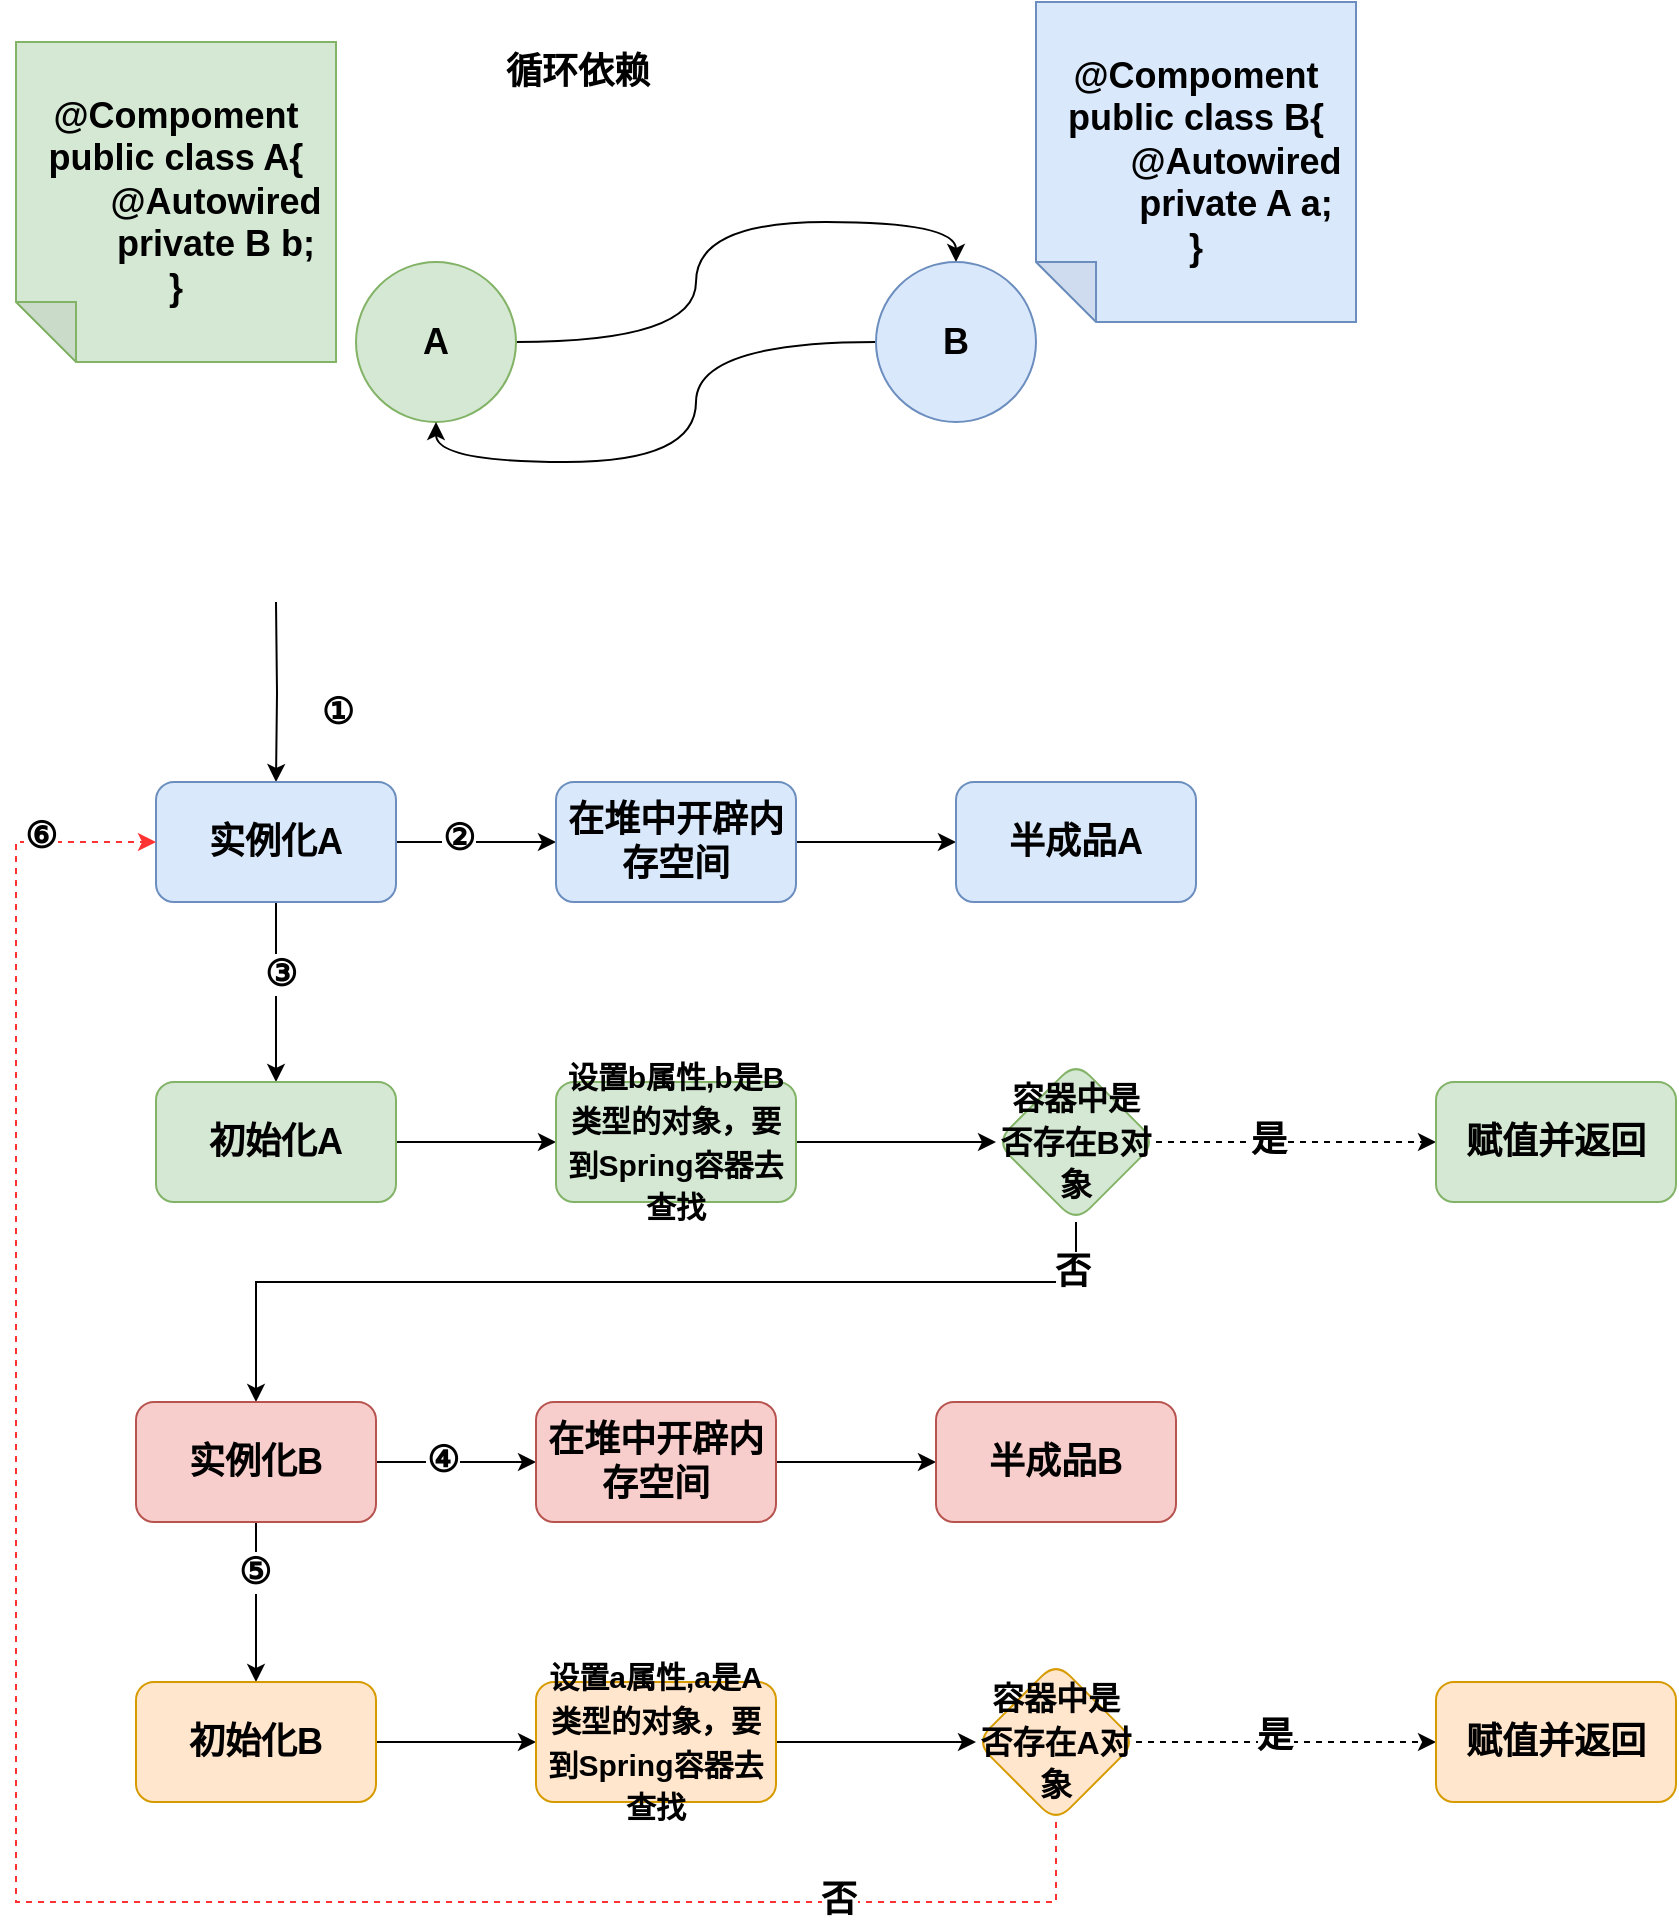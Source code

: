 <mxfile version="28.2.5" pages="2">
  <diagram name="Spring循环依赖" id="0x529ET4NE5DzibJDSWY">
    <mxGraphModel dx="1434" dy="540" grid="1" gridSize="10" guides="1" tooltips="1" connect="1" arrows="1" fold="1" page="0" pageScale="1" pageWidth="1654" pageHeight="2336" math="0" shadow="0">
      <root>
        <mxCell id="0" />
        <mxCell id="1" parent="0" />
        <mxCell id="7eGFCxAviJLLNRZ744zi-5" style="edgeStyle=orthogonalEdgeStyle;rounded=0;orthogonalLoop=1;jettySize=auto;html=1;entryX=0.5;entryY=0;entryDx=0;entryDy=0;curved=1;fontSize=18;fontStyle=1" parent="1" source="7eGFCxAviJLLNRZ744zi-1" target="7eGFCxAviJLLNRZ744zi-2" edge="1">
          <mxGeometry relative="1" as="geometry" />
        </mxCell>
        <mxCell id="7eGFCxAviJLLNRZ744zi-1" value="&lt;span style=&quot;font-size: 18px;&quot;&gt;A&lt;/span&gt;" style="ellipse;whiteSpace=wrap;html=1;aspect=fixed;fillColor=#d5e8d4;strokeColor=#82b366;fontSize=18;fontStyle=1" parent="1" vertex="1">
          <mxGeometry x="150" y="160" width="80" height="80" as="geometry" />
        </mxCell>
        <mxCell id="7eGFCxAviJLLNRZ744zi-6" style="edgeStyle=orthogonalEdgeStyle;rounded=0;orthogonalLoop=1;jettySize=auto;html=1;entryX=0.5;entryY=1;entryDx=0;entryDy=0;curved=1;fontSize=18;fontStyle=1" parent="1" source="7eGFCxAviJLLNRZ744zi-2" target="7eGFCxAviJLLNRZ744zi-1" edge="1">
          <mxGeometry relative="1" as="geometry" />
        </mxCell>
        <mxCell id="7eGFCxAviJLLNRZ744zi-2" value="B" style="ellipse;whiteSpace=wrap;html=1;aspect=fixed;fillColor=#dae8fc;strokeColor=#6c8ebf;fontSize=18;fontStyle=1" parent="1" vertex="1">
          <mxGeometry x="410" y="160" width="80" height="80" as="geometry" />
        </mxCell>
        <mxCell id="7eGFCxAviJLLNRZ744zi-9" value="&lt;div style=&quot;font-size: 18px;&quot;&gt;&lt;span style=&quot;background-color: initial; font-size: 18px;&quot;&gt;&lt;font style=&quot;font-size: 18px;&quot;&gt;@Compoment&lt;/font&gt;&lt;/span&gt;&lt;br style=&quot;font-size: 18px;&quot;&gt;&lt;/div&gt;&lt;div style=&quot;font-size: 18px;&quot;&gt;&lt;span style=&quot;font-size: 18px;&quot;&gt;&lt;font style=&quot;font-size: 18px;&quot;&gt;public class A{&lt;/font&gt;&lt;/span&gt;&lt;/div&gt;&lt;div style=&quot;font-size: 18px;&quot;&gt;&lt;span style=&quot;font-size: 18px;&quot;&gt;&lt;font style=&quot;font-size: 18px;&quot;&gt;&lt;span style=&quot;white-space: pre; font-size: 18px;&quot;&gt;&#x9;&lt;/span&gt;@Autowired&lt;/font&gt;&lt;/span&gt;&lt;/div&gt;&lt;div style=&quot;font-size: 18px;&quot;&gt;&lt;span style=&quot;background-color: initial; font-size: 18px;&quot;&gt;&lt;font style=&quot;font-size: 18px;&quot;&gt;&lt;span style=&quot;white-space: pre; font-size: 18px;&quot;&gt;&#x9;&lt;/span&gt;private B b;&lt;/font&gt;&lt;/span&gt;&lt;br style=&quot;font-size: 18px;&quot;&gt;&lt;/div&gt;&lt;div style=&quot;font-size: 18px;&quot;&gt;&lt;span style=&quot;background-color: initial; font-size: 18px;&quot;&gt;&lt;font style=&quot;font-size: 18px;&quot;&gt;}&lt;/font&gt;&lt;/span&gt;&lt;br style=&quot;font-size: 18px;&quot;&gt;&lt;/div&gt;" style="shape=note;whiteSpace=wrap;html=1;backgroundOutline=1;darkOpacity=0.05;fillColor=#d5e8d4;strokeColor=#82b366;direction=west;fontSize=18;fontStyle=1" parent="1" vertex="1">
          <mxGeometry x="-20" y="50" width="160" height="160" as="geometry" />
        </mxCell>
        <mxCell id="7eGFCxAviJLLNRZ744zi-10" value="&lt;div style=&quot;font-size: 18px;&quot;&gt;&lt;span style=&quot;background-color: initial; font-size: 18px;&quot;&gt;&lt;font style=&quot;font-size: 18px;&quot;&gt;@Compoment&lt;/font&gt;&lt;/span&gt;&lt;br style=&quot;font-size: 18px;&quot;&gt;&lt;/div&gt;&lt;div style=&quot;font-size: 18px;&quot;&gt;&lt;span style=&quot;font-size: 18px;&quot;&gt;&lt;font style=&quot;font-size: 18px;&quot;&gt;public class B{&lt;/font&gt;&lt;/span&gt;&lt;/div&gt;&lt;div style=&quot;font-size: 18px;&quot;&gt;&lt;span style=&quot;font-size: 18px;&quot;&gt;&lt;font style=&quot;font-size: 18px;&quot;&gt;&lt;span style=&quot;white-space: pre; font-size: 18px;&quot;&gt;&#x9;&lt;/span&gt;@Autowired&lt;/font&gt;&lt;/span&gt;&lt;/div&gt;&lt;div style=&quot;font-size: 18px;&quot;&gt;&lt;span style=&quot;background-color: initial; font-size: 18px;&quot;&gt;&lt;font style=&quot;font-size: 18px;&quot;&gt;&lt;span style=&quot;white-space: pre; font-size: 18px;&quot;&gt;&#x9;&lt;/span&gt;private A a;&lt;/font&gt;&lt;/span&gt;&lt;br style=&quot;font-size: 18px;&quot;&gt;&lt;/div&gt;&lt;div style=&quot;font-size: 18px;&quot;&gt;&lt;span style=&quot;background-color: initial; font-size: 18px;&quot;&gt;&lt;font style=&quot;font-size: 18px;&quot;&gt;}&lt;/font&gt;&lt;/span&gt;&lt;br style=&quot;font-size: 18px;&quot;&gt;&lt;/div&gt;" style="shape=note;whiteSpace=wrap;html=1;backgroundOutline=1;darkOpacity=0.05;fillColor=#dae8fc;strokeColor=#6c8ebf;direction=west;fontSize=18;fontStyle=1" parent="1" vertex="1">
          <mxGeometry x="490" y="30" width="160" height="160" as="geometry" />
        </mxCell>
        <mxCell id="7eGFCxAviJLLNRZ744zi-11" value="&lt;span style=&quot;font-size: 18px;&quot;&gt;&lt;font style=&quot;font-size: 18px;&quot;&gt;循环依赖&lt;/font&gt;&lt;/span&gt;" style="text;html=1;align=center;verticalAlign=middle;whiteSpace=wrap;rounded=0;fontSize=18;fontStyle=1" parent="1" vertex="1">
          <mxGeometry x="210" y="50" width="102" height="30" as="geometry" />
        </mxCell>
        <mxCell id="7eGFCxAviJLLNRZ744zi-16" value="" style="edgeStyle=orthogonalEdgeStyle;rounded=0;orthogonalLoop=1;jettySize=auto;html=1;fontSize=18;fontStyle=1" parent="1" source="7eGFCxAviJLLNRZ744zi-13" target="7eGFCxAviJLLNRZ744zi-15" edge="1">
          <mxGeometry relative="1" as="geometry" />
        </mxCell>
        <mxCell id="7eGFCxAviJLLNRZ744zi-48" value="②" style="edgeLabel;html=1;align=center;verticalAlign=middle;resizable=0;points=[];fontSize=18;fontStyle=1" parent="7eGFCxAviJLLNRZ744zi-16" vertex="1" connectable="0">
          <mxGeometry x="-0.23" y="2" relative="1" as="geometry">
            <mxPoint as="offset" />
          </mxGeometry>
        </mxCell>
        <mxCell id="7eGFCxAviJLLNRZ744zi-46" style="edgeStyle=orthogonalEdgeStyle;rounded=0;orthogonalLoop=1;jettySize=auto;html=1;fontSize=18;fontStyle=1" parent="1" target="7eGFCxAviJLLNRZ744zi-13" edge="1">
          <mxGeometry relative="1" as="geometry">
            <mxPoint x="110" y="330" as="sourcePoint" />
          </mxGeometry>
        </mxCell>
        <mxCell id="7eGFCxAviJLLNRZ744zi-50" style="edgeStyle=orthogonalEdgeStyle;rounded=0;orthogonalLoop=1;jettySize=auto;html=1;entryX=0.5;entryY=0;entryDx=0;entryDy=0;fontSize=18;fontStyle=1" parent="1" source="7eGFCxAviJLLNRZ744zi-13" target="7eGFCxAviJLLNRZ744zi-19" edge="1">
          <mxGeometry relative="1" as="geometry" />
        </mxCell>
        <mxCell id="7eGFCxAviJLLNRZ744zi-51" value="③" style="edgeLabel;html=1;align=center;verticalAlign=middle;resizable=0;points=[];fontSize=18;fontStyle=1" parent="7eGFCxAviJLLNRZ744zi-50" vertex="1" connectable="0">
          <mxGeometry x="-0.204" y="2" relative="1" as="geometry">
            <mxPoint as="offset" />
          </mxGeometry>
        </mxCell>
        <mxCell id="7eGFCxAviJLLNRZ744zi-13" value="实例化A" style="rounded=1;whiteSpace=wrap;html=1;fillColor=#dae8fc;strokeColor=#6c8ebf;fontSize=18;fontStyle=1" parent="1" vertex="1">
          <mxGeometry x="50" y="420" width="120" height="60" as="geometry" />
        </mxCell>
        <mxCell id="7eGFCxAviJLLNRZ744zi-18" value="" style="edgeStyle=orthogonalEdgeStyle;rounded=0;orthogonalLoop=1;jettySize=auto;html=1;fontSize=18;fontStyle=1" parent="1" source="7eGFCxAviJLLNRZ744zi-15" target="7eGFCxAviJLLNRZ744zi-17" edge="1">
          <mxGeometry relative="1" as="geometry" />
        </mxCell>
        <mxCell id="7eGFCxAviJLLNRZ744zi-15" value="在堆中开辟内存空间" style="rounded=1;whiteSpace=wrap;html=1;fillColor=#dae8fc;strokeColor=#6c8ebf;fontSize=18;fontStyle=1" parent="1" vertex="1">
          <mxGeometry x="250" y="420" width="120" height="60" as="geometry" />
        </mxCell>
        <mxCell id="7eGFCxAviJLLNRZ744zi-17" value="半成品A" style="rounded=1;whiteSpace=wrap;html=1;fillColor=#dae8fc;strokeColor=#6c8ebf;fontSize=18;fontStyle=1" parent="1" vertex="1">
          <mxGeometry x="450" y="420" width="120" height="60" as="geometry" />
        </mxCell>
        <mxCell id="7eGFCxAviJLLNRZ744zi-21" value="" style="edgeStyle=orthogonalEdgeStyle;rounded=0;orthogonalLoop=1;jettySize=auto;html=1;fontSize=18;fontStyle=1" parent="1" source="7eGFCxAviJLLNRZ744zi-19" target="7eGFCxAviJLLNRZ744zi-20" edge="1">
          <mxGeometry relative="1" as="geometry" />
        </mxCell>
        <mxCell id="7eGFCxAviJLLNRZ744zi-19" value="初始化A" style="rounded=1;whiteSpace=wrap;html=1;fillColor=#d5e8d4;strokeColor=#82b366;fontSize=18;fontStyle=1" parent="1" vertex="1">
          <mxGeometry x="50" y="570" width="120" height="60" as="geometry" />
        </mxCell>
        <mxCell id="7eGFCxAviJLLNRZ744zi-23" value="" style="edgeStyle=orthogonalEdgeStyle;rounded=0;orthogonalLoop=1;jettySize=auto;html=1;fontSize=18;fontStyle=1" parent="1" source="7eGFCxAviJLLNRZ744zi-20" target="7eGFCxAviJLLNRZ744zi-22" edge="1">
          <mxGeometry relative="1" as="geometry" />
        </mxCell>
        <mxCell id="7eGFCxAviJLLNRZ744zi-20" value="&lt;font style=&quot;font-size: 15px;&quot;&gt;设置b属性,b是B类型的对象，要到Spring容器去查找&lt;/font&gt;" style="rounded=1;whiteSpace=wrap;html=1;fillColor=#d5e8d4;strokeColor=#82b366;fontSize=18;fontStyle=1" parent="1" vertex="1">
          <mxGeometry x="250" y="570" width="120" height="60" as="geometry" />
        </mxCell>
        <mxCell id="7eGFCxAviJLLNRZ744zi-25" value="" style="edgeStyle=orthogonalEdgeStyle;rounded=0;orthogonalLoop=1;jettySize=auto;html=1;fontSize=18;fontStyle=1;dashed=1;" parent="1" source="7eGFCxAviJLLNRZ744zi-22" target="7eGFCxAviJLLNRZ744zi-24" edge="1">
          <mxGeometry relative="1" as="geometry" />
        </mxCell>
        <mxCell id="7eGFCxAviJLLNRZ744zi-36" value="是" style="edgeLabel;html=1;align=center;verticalAlign=middle;resizable=0;points=[];fontSize=18;fontStyle=1" parent="7eGFCxAviJLLNRZ744zi-25" vertex="1" connectable="0">
          <mxGeometry x="-0.2" y="1" relative="1" as="geometry">
            <mxPoint as="offset" />
          </mxGeometry>
        </mxCell>
        <mxCell id="7eGFCxAviJLLNRZ744zi-37" style="edgeStyle=orthogonalEdgeStyle;rounded=0;orthogonalLoop=1;jettySize=auto;html=1;fontSize=18;fontStyle=1" parent="1" source="7eGFCxAviJLLNRZ744zi-22" target="7eGFCxAviJLLNRZ744zi-26" edge="1">
          <mxGeometry relative="1" as="geometry">
            <Array as="points">
              <mxPoint x="510" y="670" />
              <mxPoint x="100" y="670" />
            </Array>
          </mxGeometry>
        </mxCell>
        <mxCell id="7eGFCxAviJLLNRZ744zi-38" value="否" style="edgeLabel;html=1;align=center;verticalAlign=middle;resizable=0;points=[];fontSize=18;fontStyle=1" parent="7eGFCxAviJLLNRZ744zi-37" vertex="1" connectable="0">
          <mxGeometry x="-0.899" y="-2" relative="1" as="geometry">
            <mxPoint as="offset" />
          </mxGeometry>
        </mxCell>
        <mxCell id="7eGFCxAviJLLNRZ744zi-22" value="&lt;font style=&quot;font-size: 16px;&quot;&gt;容器中是否存在B对象&lt;/font&gt;" style="rhombus;whiteSpace=wrap;html=1;fillColor=#d5e8d4;strokeColor=#82b366;rounded=1;fontSize=18;fontStyle=1" parent="1" vertex="1">
          <mxGeometry x="470" y="560" width="80" height="80" as="geometry" />
        </mxCell>
        <mxCell id="7eGFCxAviJLLNRZ744zi-24" value="赋值并返回" style="whiteSpace=wrap;html=1;fillColor=#d5e8d4;strokeColor=#82b366;rounded=1;fontSize=18;fontStyle=1" parent="1" vertex="1">
          <mxGeometry x="690" y="570" width="120" height="60" as="geometry" />
        </mxCell>
        <mxCell id="7eGFCxAviJLLNRZ744zi-28" value="" style="edgeStyle=orthogonalEdgeStyle;rounded=0;orthogonalLoop=1;jettySize=auto;html=1;fontSize=18;fontStyle=1" parent="1" source="7eGFCxAviJLLNRZ744zi-26" target="7eGFCxAviJLLNRZ744zi-27" edge="1">
          <mxGeometry relative="1" as="geometry" />
        </mxCell>
        <mxCell id="7eGFCxAviJLLNRZ744zi-52" value="④" style="edgeLabel;html=1;align=center;verticalAlign=middle;resizable=0;points=[];fontSize=18;fontStyle=1" parent="7eGFCxAviJLLNRZ744zi-28" vertex="1" connectable="0">
          <mxGeometry x="-0.18" y="1" relative="1" as="geometry">
            <mxPoint as="offset" />
          </mxGeometry>
        </mxCell>
        <mxCell id="7eGFCxAviJLLNRZ744zi-53" style="edgeStyle=orthogonalEdgeStyle;rounded=0;orthogonalLoop=1;jettySize=auto;html=1;" parent="1" source="7eGFCxAviJLLNRZ744zi-26" target="7eGFCxAviJLLNRZ744zi-31" edge="1">
          <mxGeometry relative="1" as="geometry" />
        </mxCell>
        <mxCell id="7eGFCxAviJLLNRZ744zi-54" value="⑤" style="edgeLabel;html=1;align=center;verticalAlign=middle;resizable=0;points=[];fontStyle=1;fontSize=18;" parent="7eGFCxAviJLLNRZ744zi-53" vertex="1" connectable="0">
          <mxGeometry x="-0.38" y="-1" relative="1" as="geometry">
            <mxPoint as="offset" />
          </mxGeometry>
        </mxCell>
        <mxCell id="7eGFCxAviJLLNRZ744zi-26" value="实例化B" style="rounded=1;whiteSpace=wrap;html=1;fillColor=#f8cecc;strokeColor=#b85450;fontSize=18;fontStyle=1" parent="1" vertex="1">
          <mxGeometry x="40" y="730" width="120" height="60" as="geometry" />
        </mxCell>
        <mxCell id="7eGFCxAviJLLNRZ744zi-30" value="" style="edgeStyle=orthogonalEdgeStyle;rounded=0;orthogonalLoop=1;jettySize=auto;html=1;fontSize=18;fontStyle=1" parent="1" source="7eGFCxAviJLLNRZ744zi-27" target="7eGFCxAviJLLNRZ744zi-29" edge="1">
          <mxGeometry relative="1" as="geometry" />
        </mxCell>
        <mxCell id="7eGFCxAviJLLNRZ744zi-27" value="在堆中开辟内存空间" style="rounded=1;whiteSpace=wrap;html=1;fillColor=#f8cecc;strokeColor=#b85450;fontSize=18;fontStyle=1" parent="1" vertex="1">
          <mxGeometry x="240" y="730" width="120" height="60" as="geometry" />
        </mxCell>
        <mxCell id="7eGFCxAviJLLNRZ744zi-29" value="半成品B" style="rounded=1;whiteSpace=wrap;html=1;fillColor=#f8cecc;strokeColor=#b85450;fontSize=18;fontStyle=1" parent="1" vertex="1">
          <mxGeometry x="440" y="730" width="120" height="60" as="geometry" />
        </mxCell>
        <mxCell id="7eGFCxAviJLLNRZ744zi-33" value="" style="edgeStyle=orthogonalEdgeStyle;rounded=0;orthogonalLoop=1;jettySize=auto;html=1;fontSize=18;fontStyle=1" parent="1" source="7eGFCxAviJLLNRZ744zi-31" target="7eGFCxAviJLLNRZ744zi-32" edge="1">
          <mxGeometry relative="1" as="geometry" />
        </mxCell>
        <mxCell id="7eGFCxAviJLLNRZ744zi-31" value="初始化B" style="rounded=1;whiteSpace=wrap;html=1;fillColor=#ffe6cc;strokeColor=#d79b00;fontSize=18;fontStyle=1" parent="1" vertex="1">
          <mxGeometry x="40" y="870" width="120" height="60" as="geometry" />
        </mxCell>
        <mxCell id="7eGFCxAviJLLNRZ744zi-35" value="" style="edgeStyle=orthogonalEdgeStyle;rounded=0;orthogonalLoop=1;jettySize=auto;html=1;fontSize=18;fontStyle=1" parent="1" source="7eGFCxAviJLLNRZ744zi-32" target="7eGFCxAviJLLNRZ744zi-34" edge="1">
          <mxGeometry relative="1" as="geometry" />
        </mxCell>
        <mxCell id="7eGFCxAviJLLNRZ744zi-32" value="&lt;font style=&quot;font-size: 15px;&quot;&gt;设置a属性,a是A类型的对象，要到Spring容器去查找&lt;/font&gt;" style="rounded=1;whiteSpace=wrap;html=1;fillColor=#ffe6cc;strokeColor=#d79b00;fontSize=18;fontStyle=1" parent="1" vertex="1">
          <mxGeometry x="240" y="870" width="120" height="60" as="geometry" />
        </mxCell>
        <mxCell id="7eGFCxAviJLLNRZ744zi-40" value="" style="edgeStyle=orthogonalEdgeStyle;rounded=0;orthogonalLoop=1;jettySize=auto;html=1;fontSize=18;fontStyle=1;dashed=1;" parent="1" source="7eGFCxAviJLLNRZ744zi-34" target="7eGFCxAviJLLNRZ744zi-39" edge="1">
          <mxGeometry relative="1" as="geometry" />
        </mxCell>
        <mxCell id="7eGFCxAviJLLNRZ744zi-41" value="是" style="edgeLabel;html=1;align=center;verticalAlign=middle;resizable=0;points=[];fontSize=18;fontStyle=1" parent="7eGFCxAviJLLNRZ744zi-40" vertex="1" connectable="0">
          <mxGeometry x="-0.089" y="3" relative="1" as="geometry">
            <mxPoint as="offset" />
          </mxGeometry>
        </mxCell>
        <mxCell id="7eGFCxAviJLLNRZ744zi-44" style="edgeStyle=orthogonalEdgeStyle;rounded=0;orthogonalLoop=1;jettySize=auto;html=1;entryX=0;entryY=0.5;entryDx=0;entryDy=0;exitX=0.5;exitY=1;exitDx=0;exitDy=0;fontSize=18;fontStyle=1;dashed=1;strokeColor=#FF3333;" parent="1" source="7eGFCxAviJLLNRZ744zi-34" target="7eGFCxAviJLLNRZ744zi-13" edge="1">
          <mxGeometry relative="1" as="geometry">
            <mxPoint x="450" y="980" as="sourcePoint" />
            <mxPoint x="40" y="530" as="targetPoint" />
            <Array as="points">
              <mxPoint x="500" y="980" />
              <mxPoint x="-20" y="980" />
              <mxPoint x="-20" y="450" />
            </Array>
          </mxGeometry>
        </mxCell>
        <mxCell id="7eGFCxAviJLLNRZ744zi-45" value="否" style="edgeLabel;html=1;align=center;verticalAlign=middle;resizable=0;points=[];fontSize=18;fontStyle=1" parent="7eGFCxAviJLLNRZ744zi-44" vertex="1" connectable="0">
          <mxGeometry x="-0.743" y="-1" relative="1" as="geometry">
            <mxPoint as="offset" />
          </mxGeometry>
        </mxCell>
        <mxCell id="7eGFCxAviJLLNRZ744zi-55" value="⑥" style="edgeLabel;html=1;align=center;verticalAlign=middle;resizable=0;points=[];fontSize=18;fontStyle=1" parent="7eGFCxAviJLLNRZ744zi-44" vertex="1" connectable="0">
          <mxGeometry x="0.9" y="3" relative="1" as="geometry">
            <mxPoint as="offset" />
          </mxGeometry>
        </mxCell>
        <mxCell id="7eGFCxAviJLLNRZ744zi-34" value="&lt;font style=&quot;font-size: 16px;&quot;&gt;容器中是否存在A对象&lt;/font&gt;" style="rhombus;whiteSpace=wrap;html=1;fillColor=#ffe6cc;strokeColor=#d79b00;rounded=1;fontSize=18;fontStyle=1" parent="1" vertex="1">
          <mxGeometry x="460" y="860" width="80" height="80" as="geometry" />
        </mxCell>
        <mxCell id="7eGFCxAviJLLNRZ744zi-39" value="赋值并返回" style="whiteSpace=wrap;html=1;fillColor=#ffe6cc;strokeColor=#d79b00;rounded=1;fontSize=18;fontStyle=1" parent="1" vertex="1">
          <mxGeometry x="690" y="870" width="120" height="60" as="geometry" />
        </mxCell>
        <mxCell id="7eGFCxAviJLLNRZ744zi-47" value="&lt;span style=&quot;font-size: 18px;&quot;&gt;&lt;font style=&quot;font-size: 18px;&quot;&gt;①&lt;/font&gt;&lt;/span&gt;" style="text;html=1;align=center;verticalAlign=middle;whiteSpace=wrap;rounded=0;fontSize=18;fontStyle=1" parent="1" vertex="1">
          <mxGeometry x="90" y="370" width="102" height="30" as="geometry" />
        </mxCell>
      </root>
    </mxGraphModel>
  </diagram>
  <diagram id="gjvMlPMjbL012iBnHcg6" name="ioc">
    <mxGraphModel dx="948" dy="574" grid="0" gridSize="10" guides="1" tooltips="1" connect="1" arrows="1" fold="1" page="1" pageScale="1" pageWidth="2339" pageHeight="3300" math="0" shadow="0">
      <root>
        <mxCell id="0" />
        <mxCell id="1" parent="0" />
        <mxCell id="o7iL2sBmlgtw_dIB-bSz-2" value="" style="rounded=0;whiteSpace=wrap;html=1;fillColor=#dae8fc;strokeColor=#6c8ebf;" parent="1" vertex="1">
          <mxGeometry x="340" y="220" width="330" height="280" as="geometry" />
        </mxCell>
        <mxCell id="o7iL2sBmlgtw_dIB-bSz-3" value="" style="ellipse;whiteSpace=wrap;html=1;aspect=fixed;" parent="1" vertex="1">
          <mxGeometry x="380" y="270" width="60" height="60" as="geometry" />
        </mxCell>
        <mxCell id="o7iL2sBmlgtw_dIB-bSz-4" value="" style="ellipse;whiteSpace=wrap;html=1;aspect=fixed;" parent="1" vertex="1">
          <mxGeometry x="550" y="390" width="60" height="60" as="geometry" />
        </mxCell>
        <mxCell id="o7iL2sBmlgtw_dIB-bSz-5" value="" style="ellipse;whiteSpace=wrap;html=1;aspect=fixed;" parent="1" vertex="1">
          <mxGeometry x="520" y="270" width="60" height="60" as="geometry" />
        </mxCell>
        <mxCell id="o7iL2sBmlgtw_dIB-bSz-6" value="" style="ellipse;whiteSpace=wrap;html=1;aspect=fixed;" parent="1" vertex="1">
          <mxGeometry x="410" y="400" width="60" height="60" as="geometry" />
        </mxCell>
        <mxCell id="o7iL2sBmlgtw_dIB-bSz-9" value="&lt;b&gt;&lt;font style=&quot;font-size: 26px;&quot;&gt;IOC容器&lt;/font&gt;&lt;/b&gt;" style="text;html=1;align=center;verticalAlign=middle;whiteSpace=wrap;rounded=0;" parent="1" vertex="1">
          <mxGeometry x="432" y="524" width="126" height="30" as="geometry" />
        </mxCell>
        <mxCell id="o7iL2sBmlgtw_dIB-bSz-11" value="" style="shape=note;whiteSpace=wrap;html=1;backgroundOutline=1;fontColor=#000000;darkOpacity=0.05;fillColor=#FFF9B2;strokeColor=none;fillStyle=solid;direction=north;gradientDirection=north;gradientColor=#FFF2A1;shadow=1;size=20;pointerEvents=1;" parent="1" vertex="1">
          <mxGeometry x="717" y="218" width="262" height="284" as="geometry" />
        </mxCell>
        <mxCell id="o7iL2sBmlgtw_dIB-bSz-12" value="&lt;b&gt;&lt;font style=&quot;font-size: 18px;&quot;&gt;IOC把程序需要的对象创建好，我们要用的时候，直接从里面取出来就可以了，类似于缓冲池&lt;/font&gt;&lt;/b&gt;" style="text;html=1;align=center;verticalAlign=middle;whiteSpace=wrap;rounded=0;" parent="1" vertex="1">
          <mxGeometry x="734" y="250" width="233" height="198" as="geometry" />
        </mxCell>
        <mxCell id="-hlvr4IsE5EWrB624ele-1" value="" style="rounded=0;whiteSpace=wrap;html=1;fillColor=#dae8fc;strokeColor=#6c8ebf;" vertex="1" parent="1">
          <mxGeometry x="422" y="669" width="172" height="315" as="geometry" />
        </mxCell>
        <mxCell id="-hlvr4IsE5EWrB624ele-8" style="edgeStyle=orthogonalEdgeStyle;rounded=0;orthogonalLoop=1;jettySize=auto;html=1;" edge="1" parent="1" source="-hlvr4IsE5EWrB624ele-2" target="-hlvr4IsE5EWrB624ele-7">
          <mxGeometry relative="1" as="geometry" />
        </mxCell>
        <mxCell id="-hlvr4IsE5EWrB624ele-9" style="edgeStyle=orthogonalEdgeStyle;rounded=0;orthogonalLoop=1;jettySize=auto;html=1;" edge="1" parent="1" source="-hlvr4IsE5EWrB624ele-2" target="-hlvr4IsE5EWrB624ele-6">
          <mxGeometry relative="1" as="geometry" />
        </mxCell>
        <mxCell id="-hlvr4IsE5EWrB624ele-2" value="&lt;font style=&quot;font-size: 24px;&quot;&gt;stu&lt;/font&gt;" style="ellipse;whiteSpace=wrap;html=1;aspect=fixed;" vertex="1" parent="1">
          <mxGeometry x="461" y="781" width="80" height="80" as="geometry" />
        </mxCell>
        <mxCell id="-hlvr4IsE5EWrB624ele-3" value="&lt;b&gt;&lt;font style=&quot;font-size: 26px;&quot;&gt;IOC容器&lt;/font&gt;&lt;/b&gt;" style="text;html=1;align=center;verticalAlign=middle;whiteSpace=wrap;rounded=0;" vertex="1" parent="1">
          <mxGeometry x="448" y="1030" width="126" height="30" as="geometry" />
        </mxCell>
        <mxCell id="-hlvr4IsE5EWrB624ele-4" value="" style="rounded=0;whiteSpace=wrap;html=1;fillColor=#d5e8d4;strokeColor=#82b366;" vertex="1" parent="1">
          <mxGeometry x="784" y="669" width="204" height="322" as="geometry" />
        </mxCell>
        <mxCell id="-hlvr4IsE5EWrB624ele-5" value="&lt;span style=&quot;font-size: 26px;&quot;&gt;&lt;b&gt;业务层代码&lt;/b&gt;&lt;/span&gt;" style="text;html=1;align=center;verticalAlign=middle;whiteSpace=wrap;rounded=0;" vertex="1" parent="1">
          <mxGeometry x="811" y="1032" width="154" height="30" as="geometry" />
        </mxCell>
        <mxCell id="-hlvr4IsE5EWrB624ele-6" value="&lt;font style=&quot;font-size: 24px;&quot;&gt;stu2&lt;/font&gt;" style="ellipse;whiteSpace=wrap;html=1;aspect=fixed;" vertex="1" parent="1">
          <mxGeometry x="848" y="855" width="80" height="80" as="geometry" />
        </mxCell>
        <mxCell id="-hlvr4IsE5EWrB624ele-7" value="&lt;font style=&quot;font-size: 24px;&quot;&gt;stu1&lt;/font&gt;" style="ellipse;whiteSpace=wrap;html=1;aspect=fixed;" vertex="1" parent="1">
          <mxGeometry x="848" y="733" width="80" height="80" as="geometry" />
        </mxCell>
        <mxCell id="-hlvr4IsE5EWrB624ele-10" value="&lt;font style=&quot;font-size: 21px;&quot;&gt;&lt;b style=&quot;&quot;&gt;虽然stu被引用了两次，但是IOC容器中只有一个stu对象&lt;/b&gt;&lt;/font&gt;" style="text;html=1;align=center;verticalAlign=middle;whiteSpace=wrap;rounded=0;" vertex="1" parent="1">
          <mxGeometry x="541" y="625" width="367" height="30" as="geometry" />
        </mxCell>
        <mxCell id="-hlvr4IsE5EWrB624ele-11" value="&lt;b&gt;&lt;font style=&quot;font-size: 18px; color: rgb(255, 51, 51);&quot;&gt;Spring中Bean的默认作用域是单例&lt;/font&gt;&lt;/b&gt;" style="text;html=1;align=center;verticalAlign=middle;whiteSpace=wrap;rounded=0;" vertex="1" parent="1">
          <mxGeometry x="614" y="708" width="157" height="30" as="geometry" />
        </mxCell>
        <mxCell id="-hlvr4IsE5EWrB624ele-12" value="" style="rounded=0;whiteSpace=wrap;html=1;fillColor=#dae8fc;strokeColor=#6c8ebf;" vertex="1" parent="1">
          <mxGeometry x="380" y="1160" width="172" height="315" as="geometry" />
        </mxCell>
        <mxCell id="-hlvr4IsE5EWrB624ele-24" style="edgeStyle=orthogonalEdgeStyle;rounded=0;orthogonalLoop=1;jettySize=auto;html=1;entryX=0;entryY=0.5;entryDx=0;entryDy=0;" edge="1" parent="1" source="-hlvr4IsE5EWrB624ele-15" target="-hlvr4IsE5EWrB624ele-20">
          <mxGeometry relative="1" as="geometry" />
        </mxCell>
        <mxCell id="-hlvr4IsE5EWrB624ele-15" value="&lt;font style=&quot;font-size: 24px;&quot;&gt;stu1&lt;/font&gt;&lt;div&gt;&lt;span style=&quot;font-size: 24px;&quot;&gt;皮卡丘&lt;/span&gt;&lt;/div&gt;" style="ellipse;whiteSpace=wrap;html=1;aspect=fixed;" vertex="1" parent="1">
          <mxGeometry x="417" y="1224" width="80" height="80" as="geometry" />
        </mxCell>
        <mxCell id="-hlvr4IsE5EWrB624ele-16" value="&lt;b&gt;&lt;font style=&quot;font-size: 26px;&quot;&gt;IOC容器&lt;/font&gt;&lt;/b&gt;" style="text;html=1;align=center;verticalAlign=middle;whiteSpace=wrap;rounded=0;" vertex="1" parent="1">
          <mxGeometry x="406" y="1521" width="126" height="30" as="geometry" />
        </mxCell>
        <mxCell id="-hlvr4IsE5EWrB624ele-17" value="" style="rounded=0;whiteSpace=wrap;html=1;fillColor=#d5e8d4;strokeColor=#82b366;" vertex="1" parent="1">
          <mxGeometry x="742" y="1160" width="204" height="322" as="geometry" />
        </mxCell>
        <mxCell id="-hlvr4IsE5EWrB624ele-18" value="&lt;span style=&quot;font-size: 26px;&quot;&gt;&lt;b&gt;业务层代码&lt;/b&gt;&lt;/span&gt;" style="text;html=1;align=center;verticalAlign=middle;whiteSpace=wrap;rounded=0;" vertex="1" parent="1">
          <mxGeometry x="769" y="1523" width="154" height="30" as="geometry" />
        </mxCell>
        <mxCell id="-hlvr4IsE5EWrB624ele-19" value="&lt;font style=&quot;font-size: 24px;&quot;&gt;stu2&lt;/font&gt;" style="ellipse;whiteSpace=wrap;html=1;aspect=fixed;" vertex="1" parent="1">
          <mxGeometry x="806" y="1346" width="80" height="80" as="geometry" />
        </mxCell>
        <mxCell id="-hlvr4IsE5EWrB624ele-20" value="&lt;font style=&quot;font-size: 24px;&quot;&gt;stu1&lt;/font&gt;" style="ellipse;whiteSpace=wrap;html=1;aspect=fixed;" vertex="1" parent="1">
          <mxGeometry x="806" y="1224" width="80" height="80" as="geometry" />
        </mxCell>
        <mxCell id="-hlvr4IsE5EWrB624ele-25" style="edgeStyle=orthogonalEdgeStyle;rounded=0;orthogonalLoop=1;jettySize=auto;html=1;entryX=0;entryY=0.5;entryDx=0;entryDy=0;" edge="1" parent="1" source="-hlvr4IsE5EWrB624ele-23" target="-hlvr4IsE5EWrB624ele-19">
          <mxGeometry relative="1" as="geometry" />
        </mxCell>
        <mxCell id="-hlvr4IsE5EWrB624ele-23" value="&lt;font style=&quot;font-size: 24px;&quot;&gt;stu2&lt;/font&gt;&lt;div&gt;&lt;span style=&quot;font-size: 24px;&quot;&gt;皮卡丘&lt;/span&gt;&lt;/div&gt;" style="ellipse;whiteSpace=wrap;html=1;aspect=fixed;" vertex="1" parent="1">
          <mxGeometry x="412" y="1346" width="80" height="80" as="geometry" />
        </mxCell>
        <mxCell id="-hlvr4IsE5EWrB624ele-26" value="&lt;b&gt;&lt;font style=&quot;font-size: 18px; color: rgb(255, 51, 51);&quot;&gt;Bean作用域是prototype时，每调用一次getBean()都会创建新对象&lt;/font&gt;&lt;/b&gt;" style="text;html=1;align=center;verticalAlign=middle;whiteSpace=wrap;rounded=0;" vertex="1" parent="1">
          <mxGeometry x="537" y="1170" width="215" height="30" as="geometry" />
        </mxCell>
        <mxCell id="-hlvr4IsE5EWrB624ele-27" value="&lt;b&gt;&lt;font style=&quot;font-size: 18px; color: rgb(255, 51, 51);&quot;&gt;这两个对象不同，只是刚好属性相同&lt;/font&gt;&lt;/b&gt;" style="text;html=1;align=center;verticalAlign=middle;whiteSpace=wrap;rounded=0;" vertex="1" parent="1">
          <mxGeometry x="537" y="1312" width="215" height="30" as="geometry" />
        </mxCell>
        <mxCell id="-hlvr4IsE5EWrB624ele-28" value="" style="rounded=0;whiteSpace=wrap;html=1;fillColor=#dae8fc;strokeColor=#6c8ebf;" vertex="1" parent="1">
          <mxGeometry x="399" y="1634" width="241" height="315" as="geometry" />
        </mxCell>
        <mxCell id="-hlvr4IsE5EWrB624ele-29" value="" style="rounded=0;whiteSpace=wrap;html=1;fillColor=#d5e8d4;strokeColor=#82b366;" vertex="1" parent="1">
          <mxGeometry x="777" y="1636" width="246" height="315" as="geometry" />
        </mxCell>
        <mxCell id="-hlvr4IsE5EWrB624ele-30" value="" style="outlineConnect=0;dashed=0;verticalLabelPosition=bottom;verticalAlign=top;align=center;html=1;shape=mxgraph.aws3.android;fillColor=#EE472A;gradientColor=none;" vertex="1" parent="1">
          <mxGeometry x="478.5" y="1705" width="73.5" height="84" as="geometry" />
        </mxCell>
        <mxCell id="-hlvr4IsE5EWrB624ele-31" value="&lt;b&gt;&lt;font style=&quot;font-size: 18px;&quot;&gt;Student&lt;/font&gt;&lt;/b&gt;" style="text;html=1;align=center;verticalAlign=middle;whiteSpace=wrap;rounded=0;" vertex="1" parent="1">
          <mxGeometry x="478.5" y="1850" width="90" height="30" as="geometry" />
        </mxCell>
        <mxCell id="-hlvr4IsE5EWrB624ele-32" value="" style="outlineConnect=0;dashed=0;verticalLabelPosition=bottom;verticalAlign=top;align=center;html=1;shape=mxgraph.aws3.android;fillColor=#FFD44F;gradientColor=none;" vertex="1" parent="1">
          <mxGeometry x="831" y="1663" width="73.5" height="84" as="geometry" />
        </mxCell>
        <mxCell id="-hlvr4IsE5EWrB624ele-34" value="&lt;b&gt;&lt;font style=&quot;font-size: 18px;&quot;&gt;Factory&lt;/font&gt;&lt;/b&gt;" style="text;html=1;align=center;verticalAlign=middle;whiteSpace=wrap;rounded=0;" vertex="1" parent="1">
          <mxGeometry x="923" y="1701" width="90" height="30" as="geometry" />
        </mxCell>
        <mxCell id="-hlvr4IsE5EWrB624ele-35" value="" style="outlineConnect=0;dashed=0;verticalLabelPosition=bottom;verticalAlign=top;align=center;html=1;shape=mxgraph.aws3.android;fillColor=#115193;gradientColor=none;" vertex="1" parent="1">
          <mxGeometry x="831" y="1808" width="73.5" height="84" as="geometry" />
        </mxCell>
        <mxCell id="-hlvr4IsE5EWrB624ele-36" value="&lt;b&gt;&lt;font style=&quot;font-size: 18px;&quot;&gt;Student&lt;/font&gt;&lt;/b&gt;" style="text;html=1;align=center;verticalAlign=middle;whiteSpace=wrap;rounded=0;" vertex="1" parent="1">
          <mxGeometry x="921" y="1839" width="90" height="30" as="geometry" />
        </mxCell>
        <mxCell id="-hlvr4IsE5EWrB624ele-37" value="&lt;span style=&quot;font-size: 18px;&quot;&gt;&lt;b&gt;静态工厂方法&lt;/b&gt;&lt;/span&gt;" style="text;html=1;align=center;verticalAlign=middle;whiteSpace=wrap;rounded=0;" vertex="1" parent="1">
          <mxGeometry x="447" y="1604" width="134" height="30" as="geometry" />
        </mxCell>
        <mxCell id="-hlvr4IsE5EWrB624ele-38" value="&lt;span style=&quot;font-size: 18px;&quot;&gt;&lt;b&gt;实例工厂方法&lt;/b&gt;&lt;/span&gt;" style="text;html=1;align=center;verticalAlign=middle;whiteSpace=wrap;rounded=0;" vertex="1" parent="1">
          <mxGeometry x="831" y="1604" width="134" height="30" as="geometry" />
        </mxCell>
        <mxCell id="-hlvr4IsE5EWrB624ele-39" value="&lt;b&gt;&lt;font style=&quot;font-size: 18px;&quot;&gt;静态工厂调用静态工厂方法创建Stu Bean&lt;/font&gt;&lt;/b&gt;" style="text;html=1;align=center;verticalAlign=middle;whiteSpace=wrap;rounded=0;" vertex="1" parent="1">
          <mxGeometry x="440" y="1976" width="180" height="30" as="geometry" />
        </mxCell>
        <mxCell id="-hlvr4IsE5EWrB624ele-40" value="&lt;b&gt;&lt;font style=&quot;font-size: 18px;&quot;&gt;实例工厂的factory这个Bean是为了创建Stu Bean而创建的&lt;/font&gt;&lt;/b&gt;" style="text;html=1;align=center;verticalAlign=middle;whiteSpace=wrap;rounded=0;" vertex="1" parent="1">
          <mxGeometry x="825" y="1982" width="180" height="30" as="geometry" />
        </mxCell>
        <mxCell id="-hlvr4IsE5EWrB624ele-41" value="" style="rounded=0;whiteSpace=wrap;html=1;fillColor=#dae8fc;strokeColor=#6c8ebf;" vertex="1" parent="1">
          <mxGeometry x="564" y="2109" width="414" height="495" as="geometry" />
        </mxCell>
        <mxCell id="-hlvr4IsE5EWrB624ele-46" value="" style="shape=image;html=1;verticalAlign=top;verticalLabelPosition=bottom;labelBackgroundColor=#ffffff;imageAspect=0;aspect=fixed;image=https://icons.diagrams.net/icon-cache1/Business___Finance_glyph_V3-2605/135_mill_factory_business_smoke-1396.svg" vertex="1" parent="1">
          <mxGeometry x="558" y="2113" width="194" height="194" as="geometry" />
        </mxCell>
        <mxCell id="-hlvr4IsE5EWrB624ele-47" value="&lt;b&gt;&lt;font style=&quot;font-size: 24px;&quot;&gt;BeanFactory工厂&lt;/font&gt;&lt;/b&gt;" style="text;html=1;align=center;verticalAlign=middle;whiteSpace=wrap;rounded=0;" vertex="1" parent="1">
          <mxGeometry x="799" y="2142" width="90" height="30" as="geometry" />
        </mxCell>
        <mxCell id="-hlvr4IsE5EWrB624ele-48" value="&lt;font style=&quot;font-size: 18px;&quot;&gt;桌子&lt;/font&gt;&lt;div&gt;&lt;font size=&quot;3&quot;&gt;desk&lt;/font&gt;&lt;/div&gt;" style="rounded=0;whiteSpace=wrap;html=1;fillColor=#008a00;strokeColor=#005700;fontColor=#ffffff;" vertex="1" parent="1">
          <mxGeometry x="604" y="2335" width="120" height="60" as="geometry" />
        </mxCell>
        <mxCell id="-hlvr4IsE5EWrB624ele-49" value="&lt;span style=&quot;font-size: 18px;&quot;&gt;椅子&lt;/span&gt;&lt;br&gt;&lt;div&gt;&lt;font size=&quot;3&quot;&gt;chair&lt;/font&gt;&lt;/div&gt;" style="rounded=0;whiteSpace=wrap;html=1;fillColor=#d80073;strokeColor=#A50040;fontColor=#ffffff;" vertex="1" parent="1">
          <mxGeometry x="606" y="2444" width="120" height="60" as="geometry" />
        </mxCell>
        <mxCell id="-hlvr4IsE5EWrB624ele-51" value="&lt;font style=&quot;font-size: 18px;&quot;&gt;桌子&lt;/font&gt;&lt;div&gt;&lt;font size=&quot;3&quot;&gt;refrigerator&lt;/font&gt;&lt;/div&gt;" style="rounded=0;whiteSpace=wrap;html=1;fillColor=#6a00ff;strokeColor=#3700CC;fontColor=#ffffff;" vertex="1" parent="1">
          <mxGeometry x="795" y="2335" width="120" height="60" as="geometry" />
        </mxCell>
        <mxCell id="-hlvr4IsE5EWrB624ele-52" value="&lt;span style=&quot;font-size: 18px;&quot;&gt;门&lt;/span&gt;&lt;div&gt;&lt;span style=&quot;font-size: 18px;&quot;&gt;door&lt;/span&gt;&lt;/div&gt;" style="rounded=0;whiteSpace=wrap;html=1;fillColor=#e51400;strokeColor=#B20000;fontColor=#ffffff;" vertex="1" parent="1">
          <mxGeometry x="799" y="2444" width="120" height="60" as="geometry" />
        </mxCell>
        <mxCell id="-hlvr4IsE5EWrB624ele-56" style="edgeStyle=orthogonalEdgeStyle;rounded=0;orthogonalLoop=1;jettySize=auto;html=1;entryX=0;entryY=0.5;entryDx=0;entryDy=0;" edge="1" parent="1" source="-hlvr4IsE5EWrB624ele-53" target="-hlvr4IsE5EWrB624ele-55">
          <mxGeometry relative="1" as="geometry" />
        </mxCell>
        <mxCell id="-hlvr4IsE5EWrB624ele-53" value="&lt;b&gt;&lt;font style=&quot;font-size: 24px;&quot;&gt;FactoryBean生产线&lt;/font&gt;&lt;/b&gt;" style="rounded=0;whiteSpace=wrap;html=1;fillColor=#e3c800;strokeColor=#B09500;fontColor=#000000;" vertex="1" parent="1">
          <mxGeometry x="606" y="2527" width="322" height="64" as="geometry" />
        </mxCell>
        <mxCell id="-hlvr4IsE5EWrB624ele-55" value="&lt;font style=&quot;font-size: 18px;&quot;&gt;&lt;b&gt;产品&lt;/b&gt;&lt;/font&gt;" style="ellipse;whiteSpace=wrap;html=1;aspect=fixed;fillColor=#d5e8d4;strokeColor=#82b366;" vertex="1" parent="1">
          <mxGeometry x="1072" y="2519" width="80" height="80" as="geometry" />
        </mxCell>
        <mxCell id="-hlvr4IsE5EWrB624ele-62" value="" style="shape=doubleArrow;whiteSpace=wrap;html=1;" vertex="1" parent="1">
          <mxGeometry x="367" y="2335" width="175" height="36" as="geometry" />
        </mxCell>
        <mxCell id="-hlvr4IsE5EWrB624ele-63" value="&lt;b&gt;&lt;font style=&quot;font-size: 18px;&quot;&gt;获取desk&lt;/font&gt;&lt;/b&gt;" style="text;html=1;align=center;verticalAlign=middle;whiteSpace=wrap;rounded=0;" vertex="1" parent="1">
          <mxGeometry x="406" y="2316" width="90" height="30" as="geometry" />
        </mxCell>
        <mxCell id="-hlvr4IsE5EWrB624ele-64" value="&lt;b&gt;&lt;font style=&quot;font-size: 18px;&quot;&gt;返回deskBean&lt;/font&gt;&lt;/b&gt;" style="text;html=1;align=center;verticalAlign=middle;whiteSpace=wrap;rounded=0;" vertex="1" parent="1">
          <mxGeometry x="393" y="2371" width="144" height="30" as="geometry" />
        </mxCell>
        <mxCell id="-hlvr4IsE5EWrB624ele-65" value="Actor" style="shape=umlActor;verticalLabelPosition=bottom;verticalAlign=top;html=1;outlineConnect=0;" vertex="1" parent="1">
          <mxGeometry x="317" y="2323" width="30" height="60" as="geometry" />
        </mxCell>
        <mxCell id="-hlvr4IsE5EWrB624ele-66" value="Actor" style="shape=umlActor;verticalLabelPosition=bottom;verticalAlign=top;html=1;outlineConnect=0;" vertex="1" parent="1">
          <mxGeometry x="317" y="2432" width="30" height="60" as="geometry" />
        </mxCell>
        <mxCell id="-hlvr4IsE5EWrB624ele-67" value="" style="shape=doubleArrow;whiteSpace=wrap;html=1;" vertex="1" parent="1">
          <mxGeometry x="367" y="2447" width="175" height="36" as="geometry" />
        </mxCell>
        <mxCell id="-hlvr4IsE5EWrB624ele-68" value="&lt;b&gt;&lt;font style=&quot;font-size: 18px;&quot;&gt;获取factoryBean&lt;/font&gt;&lt;/b&gt;" style="text;html=1;align=center;verticalAlign=middle;whiteSpace=wrap;rounded=0;" vertex="1" parent="1">
          <mxGeometry x="390" y="2422" width="152" height="30" as="geometry" />
        </mxCell>
        <mxCell id="-hlvr4IsE5EWrB624ele-69" value="&lt;b&gt;&lt;font style=&quot;font-size: 18px;&quot;&gt;返回product&lt;/font&gt;&lt;/b&gt;" style="text;html=1;align=center;verticalAlign=middle;whiteSpace=wrap;rounded=0;" vertex="1" parent="1">
          <mxGeometry x="399" y="2483" width="128" height="30" as="geometry" />
        </mxCell>
        <mxCell id="-hlvr4IsE5EWrB624ele-70" value="Actor" style="shape=umlActor;verticalLabelPosition=bottom;verticalAlign=top;html=1;outlineConnect=0;" vertex="1" parent="1">
          <mxGeometry x="317" y="2536" width="30" height="60" as="geometry" />
        </mxCell>
        <mxCell id="-hlvr4IsE5EWrB624ele-71" value="" style="shape=doubleArrow;whiteSpace=wrap;html=1;" vertex="1" parent="1">
          <mxGeometry x="367.5" y="2548" width="175" height="36" as="geometry" />
        </mxCell>
        <mxCell id="-hlvr4IsE5EWrB624ele-72" value="&lt;b&gt;&lt;font style=&quot;font-size: 18px;&quot;&gt;获取&amp;amp;factoryBean&lt;/font&gt;&lt;/b&gt;" style="text;html=1;align=center;verticalAlign=middle;whiteSpace=wrap;rounded=0;" vertex="1" parent="1">
          <mxGeometry x="383.5" y="2525" width="165" height="30" as="geometry" />
        </mxCell>
        <mxCell id="-hlvr4IsE5EWrB624ele-73" value="&lt;b&gt;&lt;font style=&quot;font-size: 18px;&quot;&gt;返回factoryBean&lt;/font&gt;&lt;/b&gt;" style="text;html=1;align=center;verticalAlign=middle;whiteSpace=wrap;rounded=0;" vertex="1" parent="1">
          <mxGeometry x="392" y="2578" width="128" height="30" as="geometry" />
        </mxCell>
        <mxCell id="LF5kl5YUqEZj9RJo4e34-8" style="edgeStyle=orthogonalEdgeStyle;rounded=0;orthogonalLoop=1;jettySize=auto;html=1;entryX=0;entryY=0.5;entryDx=0;entryDy=0;" edge="1" parent="1" source="LF5kl5YUqEZj9RJo4e34-1" target="LF5kl5YUqEZj9RJo4e34-2">
          <mxGeometry relative="1" as="geometry" />
        </mxCell>
        <mxCell id="LF5kl5YUqEZj9RJo4e34-1" value="阶段一：加载Bean定义信息" style="rounded=1;whiteSpace=wrap;html=1;fillColor=#dae8fc;strokeColor=#6c8ebf;" vertex="1" parent="1">
          <mxGeometry x="393" y="2931" width="120" height="60" as="geometry" />
        </mxCell>
        <mxCell id="LF5kl5YUqEZj9RJo4e34-9" style="edgeStyle=orthogonalEdgeStyle;rounded=0;orthogonalLoop=1;jettySize=auto;html=1;entryX=0;entryY=0.5;entryDx=0;entryDy=0;" edge="1" parent="1" source="LF5kl5YUqEZj9RJo4e34-2" target="LF5kl5YUqEZj9RJo4e34-5">
          <mxGeometry relative="1" as="geometry" />
        </mxCell>
        <mxCell id="LF5kl5YUqEZj9RJo4e34-2" value="阶段二：实例化Bean阶段" style="rounded=1;whiteSpace=wrap;html=1;fillColor=#d5e8d4;strokeColor=#82b366;" vertex="1" parent="1">
          <mxGeometry x="644" y="2931" width="120" height="60" as="geometry" />
        </mxCell>
        <mxCell id="LF5kl5YUqEZj9RJo4e34-21" style="edgeStyle=orthogonalEdgeStyle;rounded=0;orthogonalLoop=1;jettySize=auto;html=1;entryX=1;entryY=0.5;entryDx=0;entryDy=0;" edge="1" parent="1" source="LF5kl5YUqEZj9RJo4e34-3" target="LF5kl5YUqEZj9RJo4e34-7">
          <mxGeometry relative="1" as="geometry" />
        </mxCell>
        <mxCell id="LF5kl5YUqEZj9RJo4e34-3" value="阶段五：获取和使用Bean" style="rounded=1;whiteSpace=wrap;html=1;fillColor=#e1d5e7;strokeColor=#9673a6;" vertex="1" parent="1">
          <mxGeometry x="644" y="3070" width="120" height="60" as="geometry" />
        </mxCell>
        <mxCell id="LF5kl5YUqEZj9RJo4e34-11" style="edgeStyle=orthogonalEdgeStyle;rounded=0;orthogonalLoop=1;jettySize=auto;html=1;" edge="1" parent="1" source="LF5kl5YUqEZj9RJo4e34-4" target="LF5kl5YUqEZj9RJo4e34-3">
          <mxGeometry relative="1" as="geometry" />
        </mxCell>
        <mxCell id="LF5kl5YUqEZj9RJo4e34-4" value="阶段四：调用Bean初始化方法" style="rounded=1;whiteSpace=wrap;html=1;fillColor=#d80073;strokeColor=#A50040;fontColor=#ffffff;" vertex="1" parent="1">
          <mxGeometry x="952" y="3070" width="120" height="60" as="geometry" />
        </mxCell>
        <mxCell id="LF5kl5YUqEZj9RJo4e34-10" style="edgeStyle=orthogonalEdgeStyle;rounded=0;orthogonalLoop=1;jettySize=auto;html=1;entryX=0.5;entryY=0;entryDx=0;entryDy=0;" edge="1" parent="1" source="LF5kl5YUqEZj9RJo4e34-5" target="LF5kl5YUqEZj9RJo4e34-4">
          <mxGeometry relative="1" as="geometry" />
        </mxCell>
        <mxCell id="LF5kl5YUqEZj9RJo4e34-5" value="阶段三：设置Bean属性阶段" style="rounded=1;whiteSpace=wrap;html=1;fillColor=#f8cecc;strokeColor=#b85450;" vertex="1" parent="1">
          <mxGeometry x="952" y="2931" width="120" height="60" as="geometry" />
        </mxCell>
        <mxCell id="LF5kl5YUqEZj9RJo4e34-7" value="阶段六：调用Bean销毁方法阶段" style="rounded=1;whiteSpace=wrap;html=1;fillColor=#008a00;strokeColor=#005700;fontColor=#ffffff;" vertex="1" parent="1">
          <mxGeometry x="393" y="3070" width="120" height="60" as="geometry" />
        </mxCell>
        <mxCell id="LF5kl5YUqEZj9RJo4e34-13" value="&lt;div class=&quot;lake-content&quot;&gt;&lt;span style=&quot;font-size: 14px&quot; class=&quot;ne-text&quot;&gt;BeanFactoryPostProcessor&lt;/span&gt;&lt;/div&gt;" style="shape=parallelogram;perimeter=parallelogramPerimeter;whiteSpace=wrap;html=1;fixedSize=1;fillColor=#f8cecc;strokeColor=#b85450;gradientColor=#ea6b66;" vertex="1" parent="1">
          <mxGeometry x="461" y="2678" width="204" height="60" as="geometry" />
        </mxCell>
        <mxCell id="LF5kl5YUqEZj9RJo4e34-19" style="edgeStyle=orthogonalEdgeStyle;rounded=0;orthogonalLoop=1;jettySize=auto;html=1;dashed=1;" edge="1" parent="1">
          <mxGeometry relative="1" as="geometry">
            <mxPoint x="572" y="2963.6" as="targetPoint" />
            <mxPoint x="572" y="2867" as="sourcePoint" />
          </mxGeometry>
        </mxCell>
        <mxCell id="LF5kl5YUqEZj9RJo4e34-29" style="rounded=0;orthogonalLoop=1;jettySize=auto;html=1;entryX=0.5;entryY=1;entryDx=0;entryDy=0;" edge="1" parent="1" source="LF5kl5YUqEZj9RJo4e34-22" target="LF5kl5YUqEZj9RJo4e34-26">
          <mxGeometry relative="1" as="geometry" />
        </mxCell>
        <mxCell id="LF5kl5YUqEZj9RJo4e34-31" style="rounded=0;orthogonalLoop=1;jettySize=auto;html=1;entryX=1;entryY=0.5;entryDx=0;entryDy=0;" edge="1" parent="1" source="LF5kl5YUqEZj9RJo4e34-22" target="LF5kl5YUqEZj9RJo4e34-30">
          <mxGeometry relative="1" as="geometry" />
        </mxCell>
        <mxCell id="LF5kl5YUqEZj9RJo4e34-22" value="&lt;div class=&quot;lake-content&quot;&gt;&lt;span style=&quot;font-size: 14px&quot; class=&quot;ne-text&quot;&gt;BeanPostProcessor&lt;/span&gt;&lt;/div&gt;" style="shape=parallelogram;perimeter=parallelogramPerimeter;whiteSpace=wrap;html=1;fixedSize=1;fillColor=#f8cecc;strokeColor=#b85450;gradientColor=#ea6b66;" vertex="1" parent="1">
          <mxGeometry x="1204" y="3146" width="168" height="60" as="geometry" />
        </mxCell>
        <mxCell id="LF5kl5YUqEZj9RJo4e34-32" style="edgeStyle=orthogonalEdgeStyle;rounded=0;orthogonalLoop=1;jettySize=auto;html=1;dashed=1;" edge="1" parent="1" source="LF5kl5YUqEZj9RJo4e34-26">
          <mxGeometry relative="1" as="geometry">
            <mxPoint x="1010.8" y="3024" as="targetPoint" />
          </mxGeometry>
        </mxCell>
        <mxCell id="LF5kl5YUqEZj9RJo4e34-26" value="&lt;div class=&quot;lake-content&quot;&gt;&lt;span style=&quot;font-size: 14px&quot; class=&quot;ne-text&quot;&gt;postProcessBeforeInitialization()&lt;/span&gt;&lt;/div&gt;" style="rounded=0;whiteSpace=wrap;html=1;fillColor=#ffcc99;strokeColor=#36393d;" vertex="1" parent="1">
          <mxGeometry x="1147" y="2994" width="231" height="60" as="geometry" />
        </mxCell>
        <mxCell id="LF5kl5YUqEZj9RJo4e34-27" value="&lt;span style=&quot;font-size: 14px;&quot;&gt;postProcessBeanFactory&lt;/span&gt;" style="rounded=0;whiteSpace=wrap;html=1;fillColor=#ffcc99;strokeColor=#36393d;" vertex="1" parent="1">
          <mxGeometry x="478.5" y="2807" width="182" height="60" as="geometry" />
        </mxCell>
        <mxCell id="LF5kl5YUqEZj9RJo4e34-28" style="edgeStyle=orthogonalEdgeStyle;rounded=0;orthogonalLoop=1;jettySize=auto;html=1;entryX=0.463;entryY=-0.003;entryDx=0;entryDy=0;entryPerimeter=0;" edge="1" parent="1" source="LF5kl5YUqEZj9RJo4e34-13" target="LF5kl5YUqEZj9RJo4e34-27">
          <mxGeometry relative="1" as="geometry" />
        </mxCell>
        <mxCell id="LF5kl5YUqEZj9RJo4e34-33" style="edgeStyle=orthogonalEdgeStyle;rounded=0;orthogonalLoop=1;jettySize=auto;html=1;dashed=1;" edge="1" parent="1" source="LF5kl5YUqEZj9RJo4e34-30">
          <mxGeometry relative="1" as="geometry">
            <mxPoint x="895.5" y="3103.6" as="targetPoint" />
          </mxGeometry>
        </mxCell>
        <mxCell id="LF5kl5YUqEZj9RJo4e34-30" value="&lt;div class=&quot;lake-content&quot;&gt;&lt;div class=&quot;lake-content&quot;&gt;&lt;span style=&quot;font-size: 14px&quot; class=&quot;ne-text&quot;&gt;postProcessorAfterInitialization()&lt;/span&gt;&lt;/div&gt;&lt;/div&gt;" style="rounded=0;whiteSpace=wrap;html=1;fillColor=#ffcc99;strokeColor=#36393d;" vertex="1" parent="1">
          <mxGeometry x="780" y="3209" width="231" height="60" as="geometry" />
        </mxCell>
      </root>
    </mxGraphModel>
  </diagram>
</mxfile>
